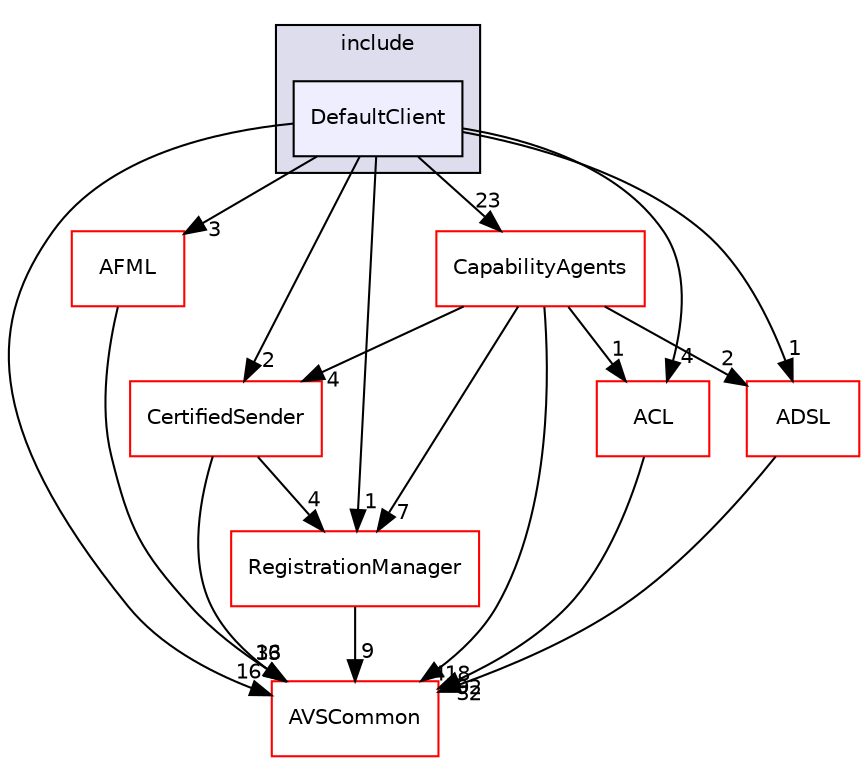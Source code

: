 digraph "/workplace/avs-device-sdk/ApplicationUtilities/DefaultClient/include/DefaultClient" {
  compound=true
  node [ fontsize="10", fontname="Helvetica"];
  edge [ labelfontsize="10", labelfontname="Helvetica"];
  subgraph clusterdir_2ce7981903fe15aa6f7811d72ec7c5b0 {
    graph [ bgcolor="#ddddee", pencolor="black", label="include" fontname="Helvetica", fontsize="10", URL="dir_2ce7981903fe15aa6f7811d72ec7c5b0.html"]
  dir_0845c58bdef45a28aaa936ac3bf60c12 [shape=box, label="DefaultClient", style="filled", fillcolor="#eeeeff", pencolor="black", URL="dir_0845c58bdef45a28aaa936ac3bf60c12.html"];
  }
  dir_15a1dcf98404372b5aa31671439f6987 [shape=box label="AFML" fillcolor="white" style="filled" color="red" URL="dir_15a1dcf98404372b5aa31671439f6987.html"];
  dir_7cf910bd1d7603f12ef47ff650cec893 [shape=box label="CapabilityAgents" fillcolor="white" style="filled" color="red" URL="dir_7cf910bd1d7603f12ef47ff650cec893.html"];
  dir_cf27311ab9f4263eef70b28364b95692 [shape=box label="CertifiedSender" fillcolor="white" style="filled" color="red" URL="dir_cf27311ab9f4263eef70b28364b95692.html"];
  dir_b1dfedc9efa610ba8c818c30206ff41f [shape=box label="ACL" fillcolor="white" style="filled" color="red" URL="dir_b1dfedc9efa610ba8c818c30206ff41f.html"];
  dir_13e65effb2bde530b17b3d5eefcd0266 [shape=box label="AVSCommon" fillcolor="white" style="filled" color="red" URL="dir_13e65effb2bde530b17b3d5eefcd0266.html"];
  dir_b14333b5607b47fe7356eaa790107bd3 [shape=box label="RegistrationManager" fillcolor="white" style="filled" color="red" URL="dir_b14333b5607b47fe7356eaa790107bd3.html"];
  dir_edb1b7e8f1a5d5a1b864206edd6d398d [shape=box label="ADSL" fillcolor="white" style="filled" color="red" URL="dir_edb1b7e8f1a5d5a1b864206edd6d398d.html"];
  dir_15a1dcf98404372b5aa31671439f6987->dir_13e65effb2bde530b17b3d5eefcd0266 [headlabel="33", labeldistance=1.5 headhref="dir_000025_000009.html"];
  dir_7cf910bd1d7603f12ef47ff650cec893->dir_cf27311ab9f4263eef70b28364b95692 [headlabel="4", labeldistance=1.5 headhref="dir_000052_000190.html"];
  dir_7cf910bd1d7603f12ef47ff650cec893->dir_b1dfedc9efa610ba8c818c30206ff41f [headlabel="1", labeldistance=1.5 headhref="dir_000052_000000.html"];
  dir_7cf910bd1d7603f12ef47ff650cec893->dir_13e65effb2bde530b17b3d5eefcd0266 [headlabel="418", labeldistance=1.5 headhref="dir_000052_000009.html"];
  dir_7cf910bd1d7603f12ef47ff650cec893->dir_b14333b5607b47fe7356eaa790107bd3 [headlabel="7", labeldistance=1.5 headhref="dir_000052_000245.html"];
  dir_7cf910bd1d7603f12ef47ff650cec893->dir_edb1b7e8f1a5d5a1b864206edd6d398d [headlabel="2", labeldistance=1.5 headhref="dir_000052_000014.html"];
  dir_cf27311ab9f4263eef70b28364b95692->dir_13e65effb2bde530b17b3d5eefcd0266 [headlabel="16", labeldistance=1.5 headhref="dir_000190_000009.html"];
  dir_cf27311ab9f4263eef70b28364b95692->dir_b14333b5607b47fe7356eaa790107bd3 [headlabel="4", labeldistance=1.5 headhref="dir_000190_000245.html"];
  dir_b1dfedc9efa610ba8c818c30206ff41f->dir_13e65effb2bde530b17b3d5eefcd0266 [headlabel="92", labeldistance=1.5 headhref="dir_000000_000009.html"];
  dir_b14333b5607b47fe7356eaa790107bd3->dir_13e65effb2bde530b17b3d5eefcd0266 [headlabel="9", labeldistance=1.5 headhref="dir_000245_000009.html"];
  dir_0845c58bdef45a28aaa936ac3bf60c12->dir_15a1dcf98404372b5aa31671439f6987 [headlabel="3", labeldistance=1.5 headhref="dir_000039_000025.html"];
  dir_0845c58bdef45a28aaa936ac3bf60c12->dir_7cf910bd1d7603f12ef47ff650cec893 [headlabel="23", labeldistance=1.5 headhref="dir_000039_000052.html"];
  dir_0845c58bdef45a28aaa936ac3bf60c12->dir_cf27311ab9f4263eef70b28364b95692 [headlabel="2", labeldistance=1.5 headhref="dir_000039_000190.html"];
  dir_0845c58bdef45a28aaa936ac3bf60c12->dir_b1dfedc9efa610ba8c818c30206ff41f [headlabel="4", labeldistance=1.5 headhref="dir_000039_000000.html"];
  dir_0845c58bdef45a28aaa936ac3bf60c12->dir_13e65effb2bde530b17b3d5eefcd0266 [headlabel="16", labeldistance=1.5 headhref="dir_000039_000009.html"];
  dir_0845c58bdef45a28aaa936ac3bf60c12->dir_b14333b5607b47fe7356eaa790107bd3 [headlabel="1", labeldistance=1.5 headhref="dir_000039_000245.html"];
  dir_0845c58bdef45a28aaa936ac3bf60c12->dir_edb1b7e8f1a5d5a1b864206edd6d398d [headlabel="1", labeldistance=1.5 headhref="dir_000039_000014.html"];
  dir_edb1b7e8f1a5d5a1b864206edd6d398d->dir_13e65effb2bde530b17b3d5eefcd0266 [headlabel="32", labeldistance=1.5 headhref="dir_000014_000009.html"];
}
